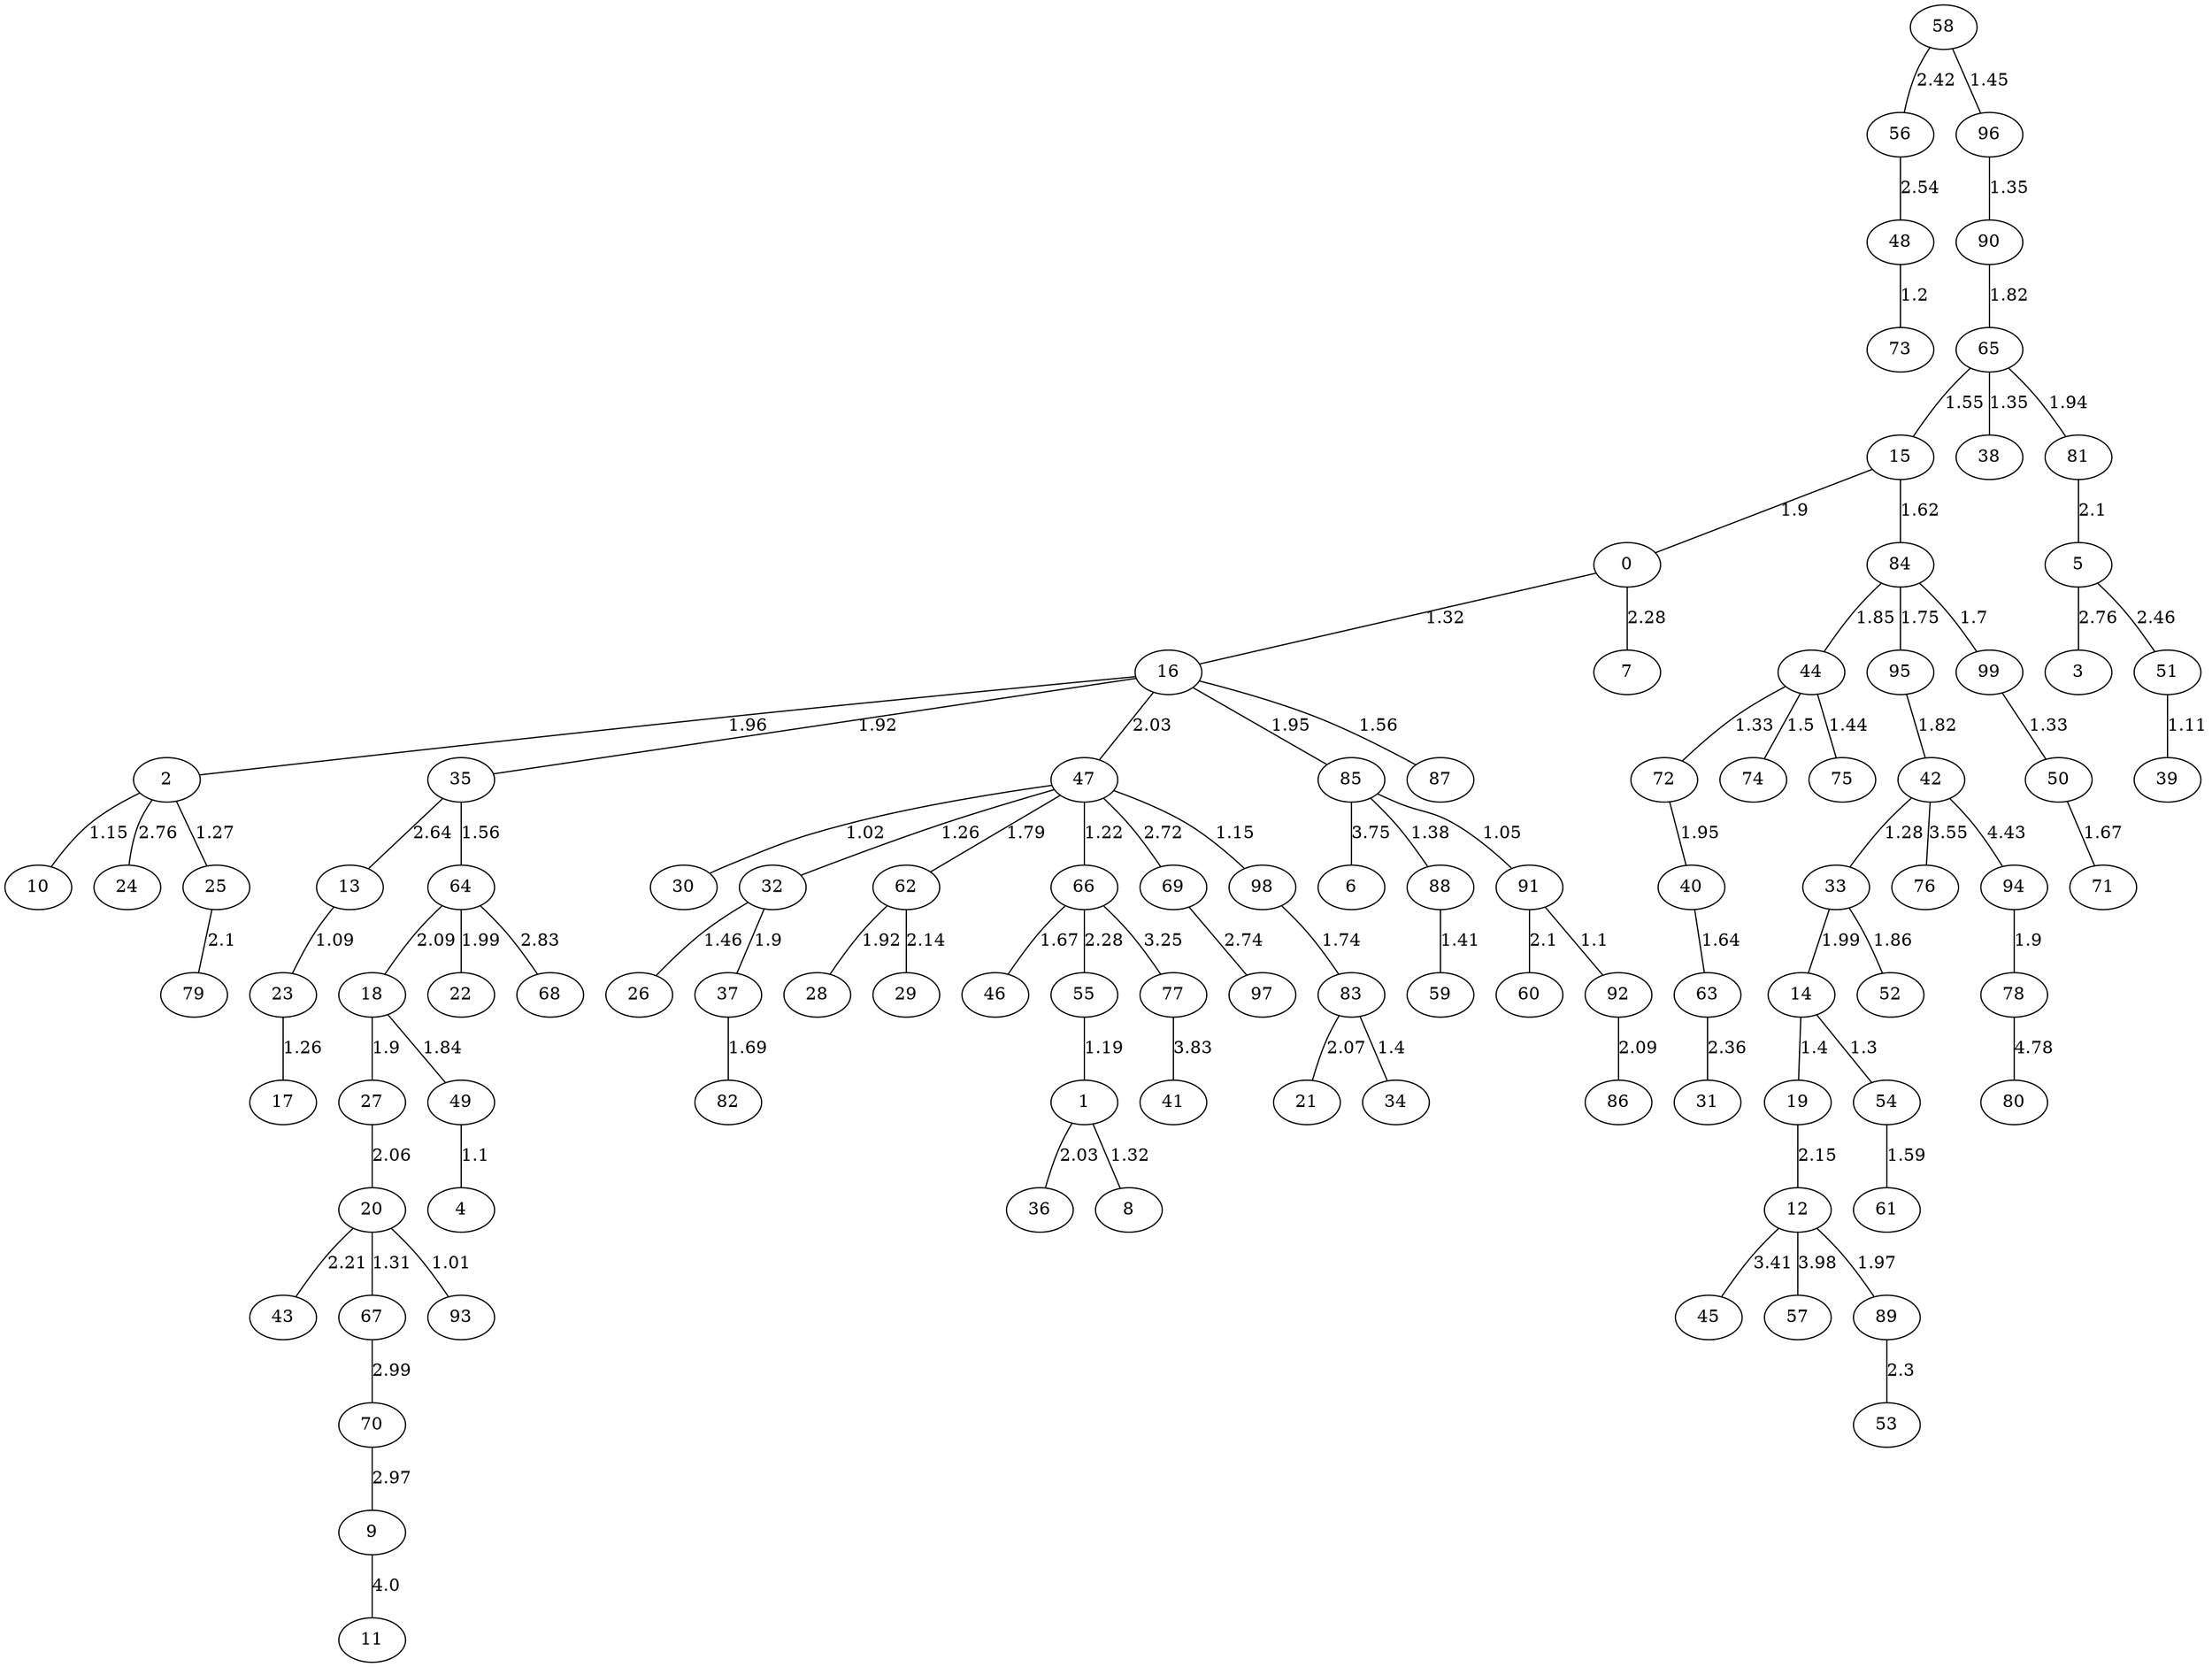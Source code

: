 graph G {
  "0";
  "1";
  "10";
  "11";
  "12";
  "13";
  "14";
  "15";
  "16";
  "17";
  "18";
  "19";
  "2";
  "20";
  "21";
  "22";
  "23";
  "24";
  "25";
  "26";
  "27";
  "28";
  "29";
  "3";
  "30";
  "31";
  "32";
  "33";
  "34";
  "35";
  "36";
  "37";
  "38";
  "39";
  "4";
  "40";
  "41";
  "42";
  "43";
  "44";
  "45";
  "46";
  "47";
  "48";
  "49";
  "5";
  "50";
  "51";
  "52";
  "53";
  "54";
  "55";
  "56";
  "57";
  "58";
  "59";
  "6";
  "60";
  "61";
  "62";
  "63";
  "64";
  "65";
  "66";
  "67";
  "68";
  "69";
  "7";
  "70";
  "71";
  "72";
  "73";
  "74";
  "75";
  "76";
  "77";
  "78";
  "79";
  "8";
  "80";
  "81";
  "82";
  "83";
  "84";
  "85";
  "86";
  "87";
  "88";
  "89";
  "9";
  "90";
  "91";
  "92";
  "93";
  "94";
  "95";
  "96";
  "97";
  "98";
  "99";
  "58" -- "96" [label="1.45"];
  "96" -- "90" [label="1.35"];
  "90" -- "65" [label="1.82"];
  "65" -- "38" [label="1.35"];
  "65" -- "15" [label="1.55"];
  "15" -- "84" [label="1.62"];
  "84" -- "99" [label="1.7"];
  "99" -- "50" [label="1.33"];
  "50" -- "71" [label="1.67"];
  "84" -- "95" [label="1.75"];
  "95" -- "42" [label="1.82"];
  "42" -- "33" [label="1.28"];
  "84" -- "44" [label="1.85"];
  "44" -- "72" [label="1.33"];
  "44" -- "75" [label="1.44"];
  "44" -- "74" [label="1.5"];
  "33" -- "52" [label="1.86"];
  "15" -- "0" [label="1.9"];
  "0" -- "16" [label="1.32"];
  "16" -- "87" [label="1.56"];
  "16" -- "35" [label="1.92"];
  "35" -- "64" [label="1.56"];
  "65" -- "81" [label="1.94"];
  "16" -- "85" [label="1.95"];
  "85" -- "91" [label="1.05"];
  "91" -- "92" [label="1.1"];
  "85" -- "88" [label="1.38"];
  "88" -- "59" [label="1.41"];
  "72" -- "40" [label="1.95"];
  "40" -- "63" [label="1.64"];
  "16" -- "2" [label="1.96"];
  "2" -- "10" [label="1.15"];
  "2" -- "25" [label="1.27"];
  "33" -- "14" [label="1.99"];
  "14" -- "54" [label="1.3"];
  "14" -- "19" [label="1.4"];
  "54" -- "61" [label="1.59"];
  "64" -- "22" [label="1.99"];
  "16" -- "47" [label="2.03"];
  "47" -- "30" [label="1.02"];
  "47" -- "98" [label="1.15"];
  "47" -- "66" [label="1.22"];
  "47" -- "32" [label="1.26"];
  "32" -- "26" [label="1.46"];
  "66" -- "46" [label="1.67"];
  "98" -- "83" [label="1.74"];
  "83" -- "34" [label="1.4"];
  "47" -- "62" [label="1.79"];
  "32" -- "37" [label="1.9"];
  "37" -- "82" [label="1.69"];
  "62" -- "28" [label="1.92"];
  "83" -- "21" [label="2.07"];
  "64" -- "18" [label="2.09"];
  "18" -- "49" [label="1.84"];
  "49" -- "4" [label="1.1"];
  "18" -- "27" [label="1.9"];
  "27" -- "20" [label="2.06"];
  "20" -- "93" [label="1.01"];
  "20" -- "67" [label="1.31"];
  "92" -- "86" [label="2.09"];
  "25" -- "79" [label="2.1"];
  "81" -- "5" [label="2.1"];
  "91" -- "60" [label="2.1"];
  "62" -- "29" [label="2.14"];
  "19" -- "12" [label="2.15"];
  "12" -- "89" [label="1.97"];
  "20" -- "43" [label="2.21"];
  "0" -- "7" [label="2.28"];
  "66" -- "55" [label="2.28"];
  "55" -- "1" [label="1.19"];
  "1" -- "8" [label="1.32"];
  "1" -- "36" [label="2.03"];
  "89" -- "53" [label="2.3"];
  "63" -- "31" [label="2.36"];
  "58" -- "56" [label="2.42"];
  "5" -- "51" [label="2.46"];
  "51" -- "39" [label="1.11"];
  "56" -- "48" [label="2.54"];
  "48" -- "73" [label="1.2"];
  "35" -- "13" [label="2.64"];
  "13" -- "23" [label="1.09"];
  "23" -- "17" [label="1.26"];
  "47" -- "69" [label="2.72"];
  "69" -- "97" [label="2.74"];
  "2" -- "24" [label="2.76"];
  "5" -- "3" [label="2.76"];
  "64" -- "68" [label="2.83"];
  "67" -- "70" [label="2.99"];
  "70" -- "9" [label="2.97"];
  "66" -- "77" [label="3.25"];
  "12" -- "45" [label="3.41"];
  "42" -- "76" [label="3.55"];
  "85" -- "6" [label="3.75"];
  "77" -- "41" [label="3.83"];
  "12" -- "57" [label="3.98"];
  "9" -- "11" [label="4.0"];
  "42" -- "94" [label="4.43"];
  "94" -- "78" [label="1.9"];
  "78" -- "80" [label="4.78"];
}

